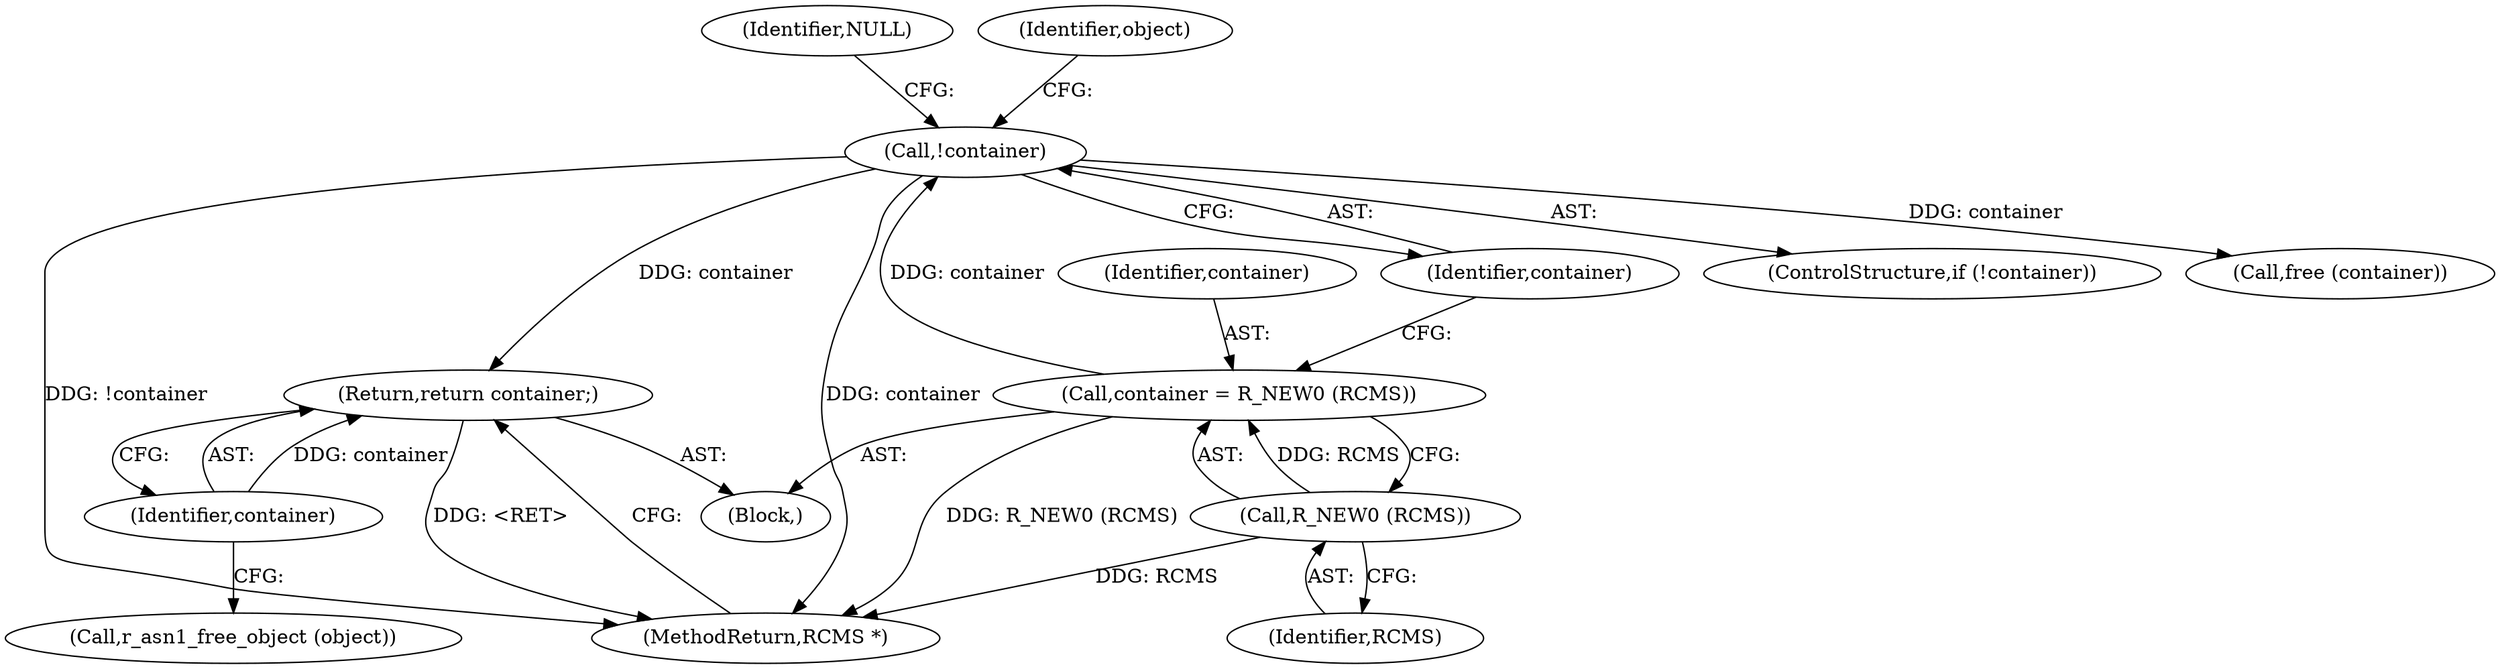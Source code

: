 digraph "0_radare2_7ab66cca5bbdf6cb2d69339ef4f513d95e532dbf@pointer" {
"1000214" [label="(Return,return container;)"];
"1000215" [label="(Identifier,container)"];
"1000120" [label="(Call,!container)"];
"1000115" [label="(Call,container = R_NEW0 (RCMS))"];
"1000117" [label="(Call,R_NEW0 (RCMS))"];
"1000124" [label="(Identifier,NULL)"];
"1000117" [label="(Call,R_NEW0 (RCMS))"];
"1000115" [label="(Call,container = R_NEW0 (RCMS))"];
"1000119" [label="(ControlStructure,if (!container))"];
"1000167" [label="(Call,free (container))"];
"1000212" [label="(Call,r_asn1_free_object (object))"];
"1000126" [label="(Identifier,object)"];
"1000116" [label="(Identifier,container)"];
"1000121" [label="(Identifier,container)"];
"1000118" [label="(Identifier,RCMS)"];
"1000215" [label="(Identifier,container)"];
"1000214" [label="(Return,return container;)"];
"1000120" [label="(Call,!container)"];
"1000216" [label="(MethodReturn,RCMS *)"];
"1000103" [label="(Block,)"];
"1000214" -> "1000103"  [label="AST: "];
"1000214" -> "1000215"  [label="CFG: "];
"1000215" -> "1000214"  [label="AST: "];
"1000216" -> "1000214"  [label="CFG: "];
"1000214" -> "1000216"  [label="DDG: <RET>"];
"1000215" -> "1000214"  [label="DDG: container"];
"1000120" -> "1000214"  [label="DDG: container"];
"1000215" -> "1000212"  [label="CFG: "];
"1000120" -> "1000119"  [label="AST: "];
"1000120" -> "1000121"  [label="CFG: "];
"1000121" -> "1000120"  [label="AST: "];
"1000124" -> "1000120"  [label="CFG: "];
"1000126" -> "1000120"  [label="CFG: "];
"1000120" -> "1000216"  [label="DDG: container"];
"1000120" -> "1000216"  [label="DDG: !container"];
"1000115" -> "1000120"  [label="DDG: container"];
"1000120" -> "1000167"  [label="DDG: container"];
"1000115" -> "1000103"  [label="AST: "];
"1000115" -> "1000117"  [label="CFG: "];
"1000116" -> "1000115"  [label="AST: "];
"1000117" -> "1000115"  [label="AST: "];
"1000121" -> "1000115"  [label="CFG: "];
"1000115" -> "1000216"  [label="DDG: R_NEW0 (RCMS)"];
"1000117" -> "1000115"  [label="DDG: RCMS"];
"1000117" -> "1000118"  [label="CFG: "];
"1000118" -> "1000117"  [label="AST: "];
"1000117" -> "1000216"  [label="DDG: RCMS"];
}
